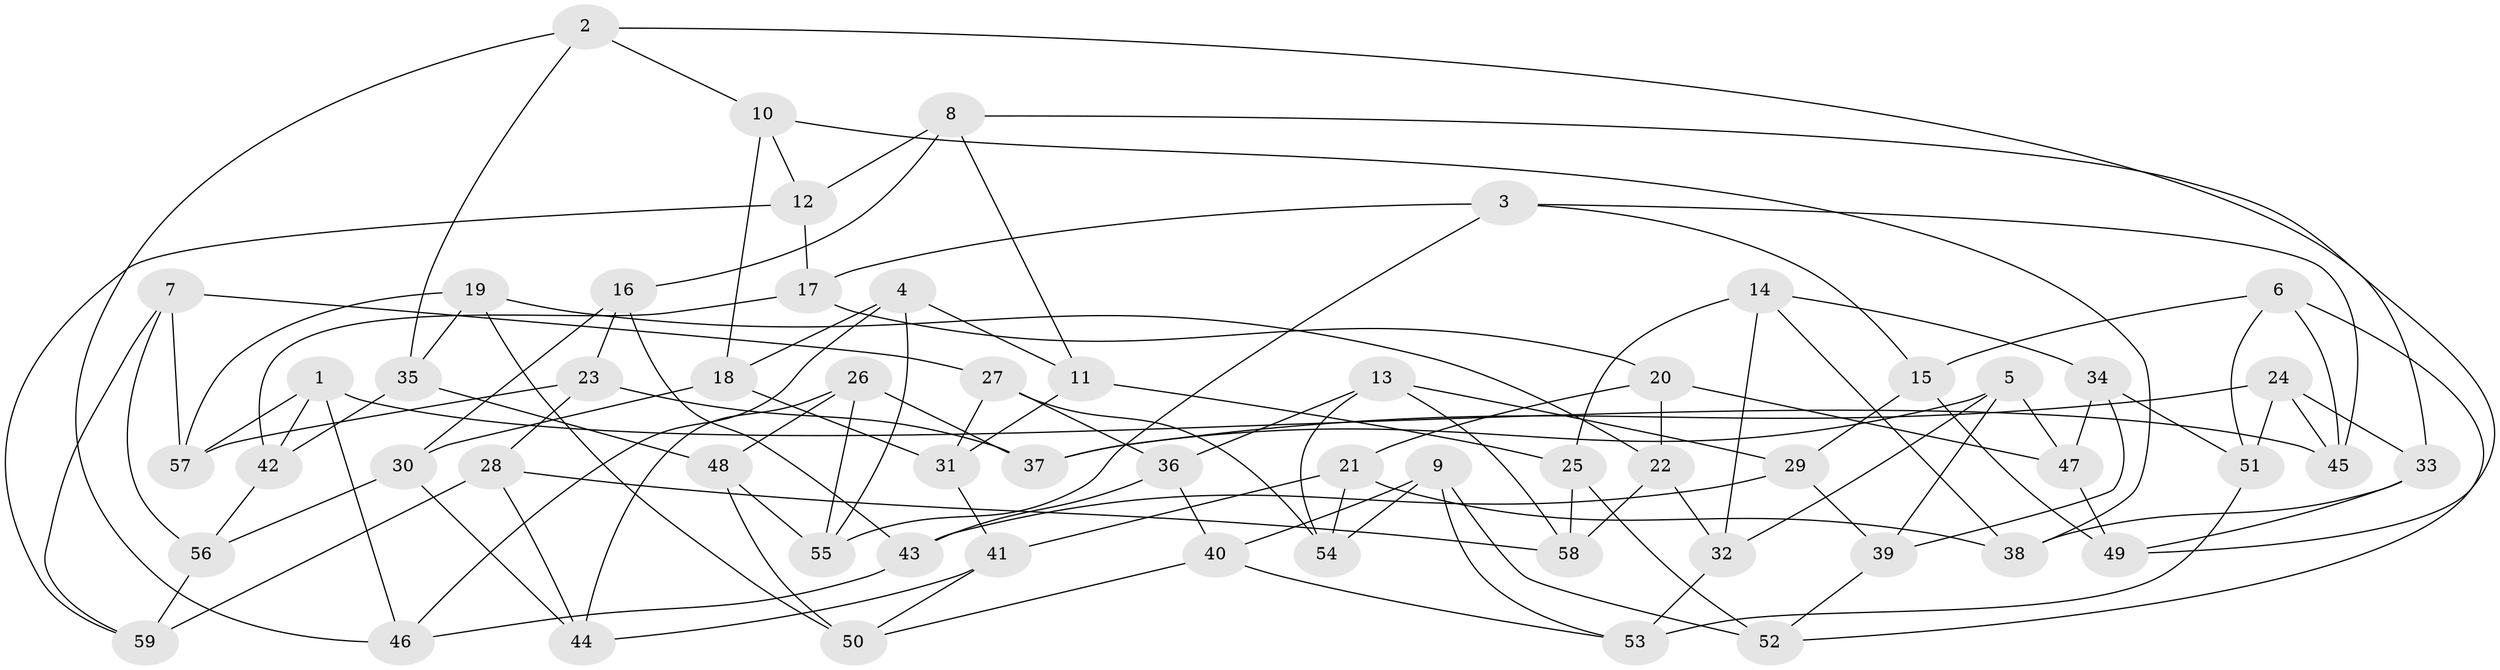 // Generated by graph-tools (version 1.1) at 2025/50/03/09/25 03:50:55]
// undirected, 59 vertices, 118 edges
graph export_dot {
graph [start="1"]
  node [color=gray90,style=filled];
  1;
  2;
  3;
  4;
  5;
  6;
  7;
  8;
  9;
  10;
  11;
  12;
  13;
  14;
  15;
  16;
  17;
  18;
  19;
  20;
  21;
  22;
  23;
  24;
  25;
  26;
  27;
  28;
  29;
  30;
  31;
  32;
  33;
  34;
  35;
  36;
  37;
  38;
  39;
  40;
  41;
  42;
  43;
  44;
  45;
  46;
  47;
  48;
  49;
  50;
  51;
  52;
  53;
  54;
  55;
  56;
  57;
  58;
  59;
  1 -- 45;
  1 -- 42;
  1 -- 57;
  1 -- 46;
  2 -- 10;
  2 -- 46;
  2 -- 35;
  2 -- 33;
  3 -- 55;
  3 -- 45;
  3 -- 17;
  3 -- 15;
  4 -- 55;
  4 -- 11;
  4 -- 46;
  4 -- 18;
  5 -- 32;
  5 -- 39;
  5 -- 37;
  5 -- 47;
  6 -- 45;
  6 -- 52;
  6 -- 15;
  6 -- 51;
  7 -- 59;
  7 -- 56;
  7 -- 57;
  7 -- 27;
  8 -- 12;
  8 -- 16;
  8 -- 49;
  8 -- 11;
  9 -- 54;
  9 -- 40;
  9 -- 53;
  9 -- 52;
  10 -- 38;
  10 -- 18;
  10 -- 12;
  11 -- 31;
  11 -- 25;
  12 -- 59;
  12 -- 17;
  13 -- 58;
  13 -- 29;
  13 -- 54;
  13 -- 36;
  14 -- 25;
  14 -- 34;
  14 -- 32;
  14 -- 38;
  15 -- 49;
  15 -- 29;
  16 -- 23;
  16 -- 30;
  16 -- 43;
  17 -- 42;
  17 -- 20;
  18 -- 30;
  18 -- 31;
  19 -- 22;
  19 -- 35;
  19 -- 57;
  19 -- 50;
  20 -- 21;
  20 -- 22;
  20 -- 47;
  21 -- 54;
  21 -- 41;
  21 -- 38;
  22 -- 58;
  22 -- 32;
  23 -- 57;
  23 -- 37;
  23 -- 28;
  24 -- 33;
  24 -- 45;
  24 -- 51;
  24 -- 37;
  25 -- 52;
  25 -- 58;
  26 -- 37;
  26 -- 48;
  26 -- 44;
  26 -- 55;
  27 -- 31;
  27 -- 36;
  27 -- 54;
  28 -- 58;
  28 -- 44;
  28 -- 59;
  29 -- 43;
  29 -- 39;
  30 -- 56;
  30 -- 44;
  31 -- 41;
  32 -- 53;
  33 -- 49;
  33 -- 38;
  34 -- 51;
  34 -- 39;
  34 -- 47;
  35 -- 48;
  35 -- 42;
  36 -- 40;
  36 -- 43;
  39 -- 52;
  40 -- 53;
  40 -- 50;
  41 -- 50;
  41 -- 44;
  42 -- 56;
  43 -- 46;
  47 -- 49;
  48 -- 55;
  48 -- 50;
  51 -- 53;
  56 -- 59;
}

